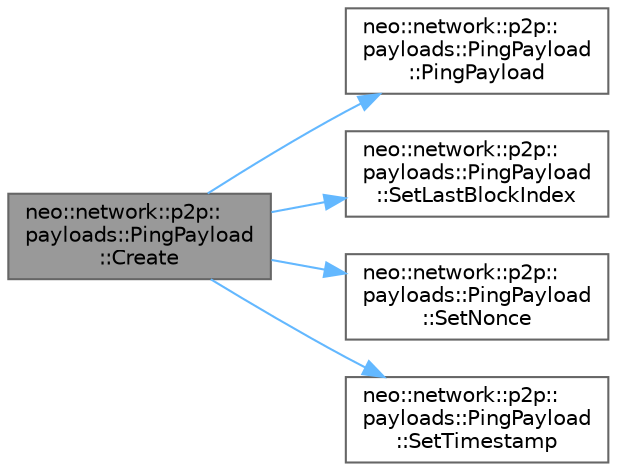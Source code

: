 digraph "neo::network::p2p::payloads::PingPayload::Create"
{
 // LATEX_PDF_SIZE
  bgcolor="transparent";
  edge [fontname=Helvetica,fontsize=10,labelfontname=Helvetica,labelfontsize=10];
  node [fontname=Helvetica,fontsize=10,shape=box,height=0.2,width=0.4];
  rankdir="LR";
  Node1 [id="Node000001",label="neo::network::p2p::\lpayloads::PingPayload\l::Create",height=0.2,width=0.4,color="gray40", fillcolor="grey60", style="filled", fontcolor="black",tooltip="Creates a new PingPayload with the specified height and nonce."];
  Node1 -> Node2 [id="edge5_Node000001_Node000002",color="steelblue1",style="solid",tooltip=" "];
  Node2 [id="Node000002",label="neo::network::p2p::\lpayloads::PingPayload\l::PingPayload",height=0.2,width=0.4,color="grey40", fillcolor="white", style="filled",URL="$classneo_1_1network_1_1p2p_1_1payloads_1_1_ping_payload.html#a9c80798558c24fee4156922edd990ee9",tooltip="Constructs a PingPayload."];
  Node1 -> Node3 [id="edge6_Node000001_Node000003",color="steelblue1",style="solid",tooltip=" "];
  Node3 [id="Node000003",label="neo::network::p2p::\lpayloads::PingPayload\l::SetLastBlockIndex",height=0.2,width=0.4,color="grey40", fillcolor="white", style="filled",URL="$classneo_1_1network_1_1p2p_1_1payloads_1_1_ping_payload.html#a007965c0b9543b043a16bda7b19a12fc",tooltip="Sets the latest block index."];
  Node1 -> Node4 [id="edge7_Node000001_Node000004",color="steelblue1",style="solid",tooltip=" "];
  Node4 [id="Node000004",label="neo::network::p2p::\lpayloads::PingPayload\l::SetNonce",height=0.2,width=0.4,color="grey40", fillcolor="white", style="filled",URL="$classneo_1_1network_1_1p2p_1_1payloads_1_1_ping_payload.html#a5cf0e9e09b91a44d9a90a253a3629042",tooltip="Sets the nonce."];
  Node1 -> Node5 [id="edge8_Node000001_Node000005",color="steelblue1",style="solid",tooltip=" "];
  Node5 [id="Node000005",label="neo::network::p2p::\lpayloads::PingPayload\l::SetTimestamp",height=0.2,width=0.4,color="grey40", fillcolor="white", style="filled",URL="$classneo_1_1network_1_1p2p_1_1payloads_1_1_ping_payload.html#a207b94846756b36b903ac9fa7519442a",tooltip="Sets the timestamp."];
}
